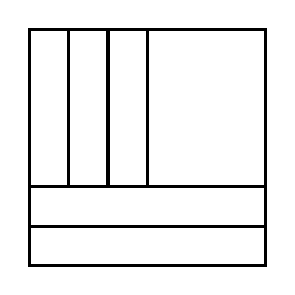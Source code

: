 \begin{tikzpicture}[very thick, scale=.5]
    \draw (0,2) rectangle (1,6);
    \draw (1,2) rectangle (2,6);
    \draw (2,2) rectangle (3,6);
    \draw (3,2) rectangle (6,6);
    \draw (0,1) rectangle (6,2);
    \draw (0,0) rectangle (6,1);
\end{tikzpicture}
